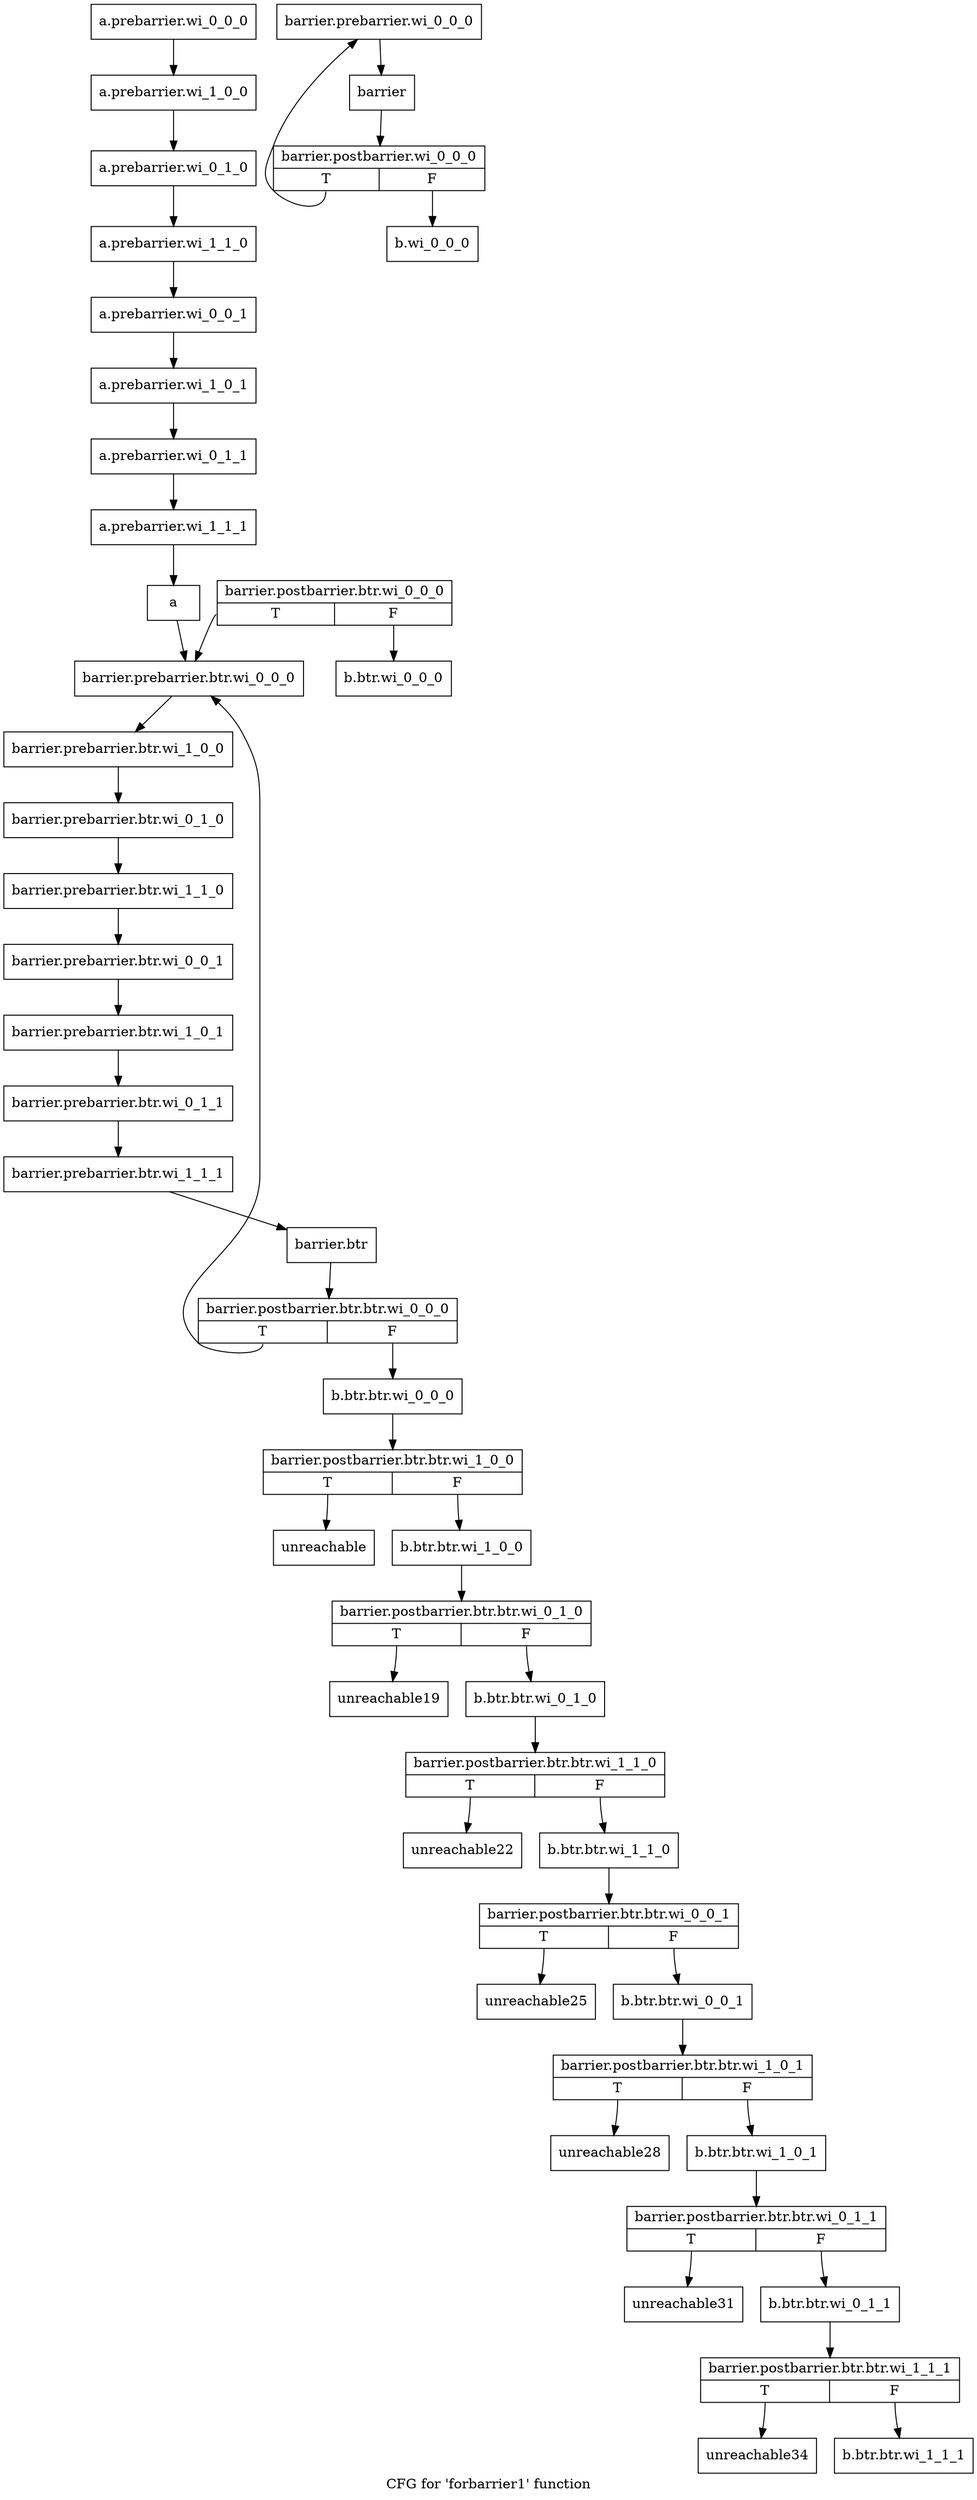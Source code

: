 digraph "CFG for 'forbarrier1' function" {
	label="CFG for 'forbarrier1' function";

	Node0x277ef30 [shape=record,label="{a.prebarrier.wi_0_0_0}"];
	Node0x277ef30 -> Node0x277f120;
	Node0x277f270 [shape=record,label="{a}"];
	Node0x277f270 -> Node0x277f450;
	Node0x2781390 [shape=record,label="{barrier.prebarrier.wi_0_0_0}"];
	Node0x2781390 -> Node0x2781470;
	Node0x2781470 [shape=record,label="{barrier}"];
	Node0x2781470 -> Node0x27815f0;
	Node0x27815f0 [shape=record,label="{barrier.postbarrier.wi_0_0_0|{<s0>T|<s1>F}}"];
	Node0x27815f0:s0 -> Node0x2781390;
	Node0x27815f0:s1 -> Node0x27817a0;
	Node0x27817a0 [shape=record,label="{b.wi_0_0_0}"];
	Node0x277f450 [shape=record,label="{barrier.prebarrier.btr.wi_0_0_0}"];
	Node0x277f450 -> Node0x2781910;
	Node0x27819f0 [shape=record,label="{barrier.btr}"];
	Node0x27819f0 -> Node0x2781be0;
	Node0x2781cc0 [shape=record,label="{barrier.postbarrier.btr.wi_0_0_0|{<s0>T|<s1>F}}"];
	Node0x2781cc0:s0 -> Node0x277f450;
	Node0x2781cc0:s1 -> Node0x2781da0;
	Node0x2781da0 [shape=record,label="{b.btr.wi_0_0_0}"];
	Node0x2781be0 [shape=record,label="{barrier.postbarrier.btr.btr.wi_0_0_0|{<s0>T|<s1>F}}"];
	Node0x2781be0:s0 -> Node0x277f450;
	Node0x2781be0:s1 -> Node0x2782080;
	Node0x2782080 [shape=record,label="{b.btr.btr.wi_0_0_0}"];
	Node0x2782080 -> Node0x2782190;
	Node0x277f120 [shape=record,label="{a.prebarrier.wi_1_0_0}"];
	Node0x277f120 -> Node0x27822b0;
	Node0x27822b0 [shape=record,label="{a.prebarrier.wi_0_1_0}"];
	Node0x27822b0 -> Node0x2782390;
	Node0x2782390 [shape=record,label="{a.prebarrier.wi_1_1_0}"];
	Node0x2782390 -> Node0x27824a0;
	Node0x27824a0 [shape=record,label="{a.prebarrier.wi_0_0_1}"];
	Node0x27824a0 -> Node0x27825b0;
	Node0x27825b0 [shape=record,label="{a.prebarrier.wi_1_0_1}"];
	Node0x27825b0 -> Node0x27826c0;
	Node0x27826c0 [shape=record,label="{a.prebarrier.wi_0_1_1}"];
	Node0x27826c0 -> Node0x27827d0;
	Node0x27827d0 [shape=record,label="{a.prebarrier.wi_1_1_1}"];
	Node0x27827d0 -> Node0x277f270;
	Node0x2781910 [shape=record,label="{barrier.prebarrier.btr.wi_1_0_0}"];
	Node0x2781910 -> Node0x2782990;
	Node0x2782990 [shape=record,label="{barrier.prebarrier.btr.wi_0_1_0}"];
	Node0x2782990 -> Node0x2782a70;
	Node0x2782a70 [shape=record,label="{barrier.prebarrier.btr.wi_1_1_0}"];
	Node0x2782a70 -> Node0x2782b50;
	Node0x2782b50 [shape=record,label="{barrier.prebarrier.btr.wi_0_0_1}"];
	Node0x2782b50 -> Node0x2782c70;
	Node0x2782c70 [shape=record,label="{barrier.prebarrier.btr.wi_1_0_1}"];
	Node0x2782c70 -> Node0x2781e80;
	Node0x2781e80 [shape=record,label="{barrier.prebarrier.btr.wi_0_1_1}"];
	Node0x2781e80 -> Node0x27830f0;
	Node0x27830f0 [shape=record,label="{barrier.prebarrier.btr.wi_1_1_1}"];
	Node0x27830f0 -> Node0x27819f0;
	Node0x2782190 [shape=record,label="{barrier.postbarrier.btr.btr.wi_1_0_0|{<s0>T|<s1>F}}"];
	Node0x2782190:s0 -> Node0x2783250;
	Node0x2782190:s1 -> Node0x27832e0;
	Node0x27832e0 [shape=record,label="{b.btr.btr.wi_1_0_0}"];
	Node0x27832e0 -> Node0x2783450;
	Node0x2783250 [shape=record,label="{unreachable}"];
	Node0x2783450 [shape=record,label="{barrier.postbarrier.btr.btr.wi_0_1_0|{<s0>T|<s1>F}}"];
	Node0x2783450:s0 -> Node0x2783590;
	Node0x2783450:s1 -> Node0x27835f0;
	Node0x27835f0 [shape=record,label="{b.btr.btr.wi_0_1_0}"];
	Node0x27835f0 -> Node0x2783760;
	Node0x2783590 [shape=record,label="{unreachable19}"];
	Node0x2783760 [shape=record,label="{barrier.postbarrier.btr.btr.wi_1_1_0|{<s0>T|<s1>F}}"];
	Node0x2783760:s0 -> Node0x27838a0;
	Node0x2783760:s1 -> Node0x2783900;
	Node0x2783900 [shape=record,label="{b.btr.btr.wi_1_1_0}"];
	Node0x2783900 -> Node0x2783ab0;
	Node0x27838a0 [shape=record,label="{unreachable22}"];
	Node0x2783ab0 [shape=record,label="{barrier.postbarrier.btr.btr.wi_0_0_1|{<s0>T|<s1>F}}"];
	Node0x2783ab0:s0 -> Node0x2783bf0;
	Node0x2783ab0:s1 -> Node0x2783c50;
	Node0x2783c50 [shape=record,label="{b.btr.btr.wi_0_0_1}"];
	Node0x2783c50 -> Node0x2783e00;
	Node0x2783bf0 [shape=record,label="{unreachable25}"];
	Node0x2783e00 [shape=record,label="{barrier.postbarrier.btr.btr.wi_1_0_1|{<s0>T|<s1>F}}"];
	Node0x2783e00:s0 -> Node0x2783f40;
	Node0x2783e00:s1 -> Node0x2783fa0;
	Node0x2783fa0 [shape=record,label="{b.btr.btr.wi_1_0_1}"];
	Node0x2783fa0 -> Node0x2784150;
	Node0x2783f40 [shape=record,label="{unreachable28}"];
	Node0x2784150 [shape=record,label="{barrier.postbarrier.btr.btr.wi_0_1_1|{<s0>T|<s1>F}}"];
	Node0x2784150:s0 -> Node0x2784290;
	Node0x2784150:s1 -> Node0x27842f0;
	Node0x27842f0 [shape=record,label="{b.btr.btr.wi_0_1_1}"];
	Node0x27842f0 -> Node0x27844a0;
	Node0x2784290 [shape=record,label="{unreachable31}"];
	Node0x27844a0 [shape=record,label="{barrier.postbarrier.btr.btr.wi_1_1_1|{<s0>T|<s1>F}}"];
	Node0x27844a0:s0 -> Node0x27845e0;
	Node0x27844a0:s1 -> Node0x2784640;
	Node0x2784640 [shape=record,label="{b.btr.btr.wi_1_1_1}"];
	Node0x27845e0 [shape=record,label="{unreachable34}"];
}
